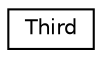 digraph "Graphical Class Hierarchy"
{
  edge [fontname="Helvetica",fontsize="10",labelfontname="Helvetica",labelfontsize="10"];
  node [fontname="Helvetica",fontsize="10",shape=record];
  rankdir="LR";
  Node0 [label="Third",height=0.2,width=0.4,color="black", fillcolor="white", style="filled",URL="$structThird.html"];
}
